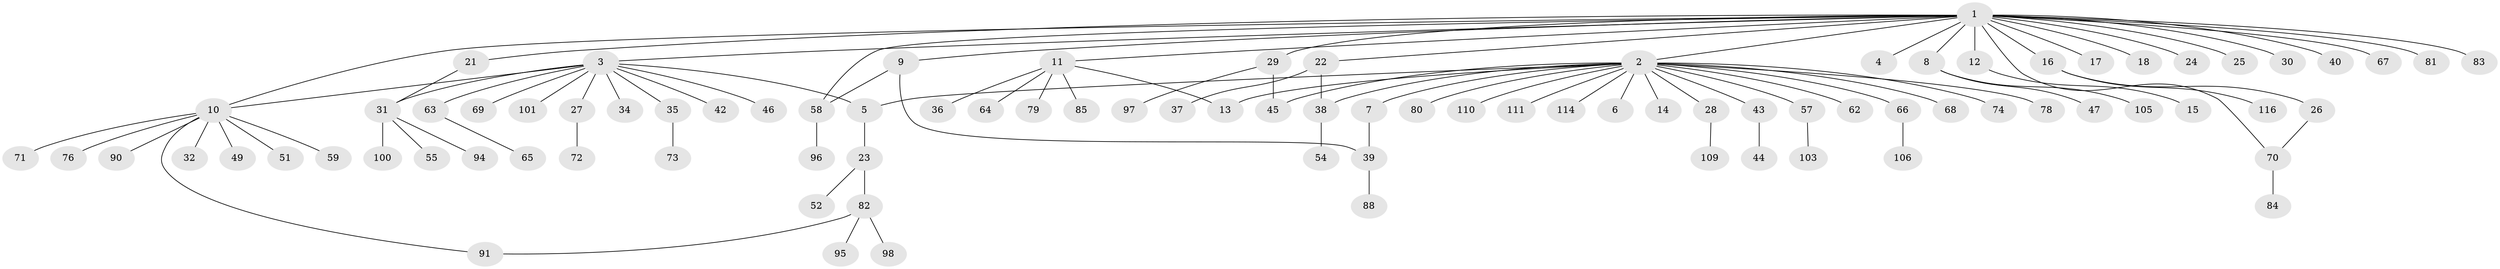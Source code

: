 // Generated by graph-tools (version 1.1) at 2025/51/02/27/25 19:51:54]
// undirected, 91 vertices, 100 edges
graph export_dot {
graph [start="1"]
  node [color=gray90,style=filled];
  1 [super="+48"];
  2 [super="+61"];
  3 [super="+19"];
  4;
  5 [super="+60"];
  6;
  7;
  8;
  9 [super="+107"];
  10 [super="+20"];
  11 [super="+113"];
  12;
  13;
  14;
  15;
  16;
  17;
  18 [super="+75"];
  21;
  22 [super="+108"];
  23 [super="+93"];
  24;
  25;
  26;
  27;
  28 [super="+56"];
  29 [super="+33"];
  30;
  31 [super="+53"];
  32;
  34;
  35;
  36;
  37;
  38 [super="+50"];
  39 [super="+41"];
  40;
  42;
  43;
  44 [super="+89"];
  45;
  46;
  47;
  49;
  51;
  52;
  54;
  55;
  57;
  58 [super="+86"];
  59;
  62;
  63;
  64;
  65;
  66;
  67;
  68;
  69 [super="+92"];
  70;
  71;
  72 [super="+77"];
  73;
  74;
  76;
  78;
  79;
  80;
  81;
  82 [super="+104"];
  83;
  84 [super="+115"];
  85 [super="+87"];
  88;
  90;
  91 [super="+99"];
  94;
  95 [super="+112"];
  96;
  97;
  98;
  100 [super="+102"];
  101;
  103;
  105;
  106;
  109;
  110;
  111;
  114;
  116;
  1 -- 2;
  1 -- 3;
  1 -- 4;
  1 -- 8;
  1 -- 9;
  1 -- 10;
  1 -- 11;
  1 -- 12;
  1 -- 16;
  1 -- 17;
  1 -- 18;
  1 -- 21;
  1 -- 22;
  1 -- 24;
  1 -- 25;
  1 -- 29;
  1 -- 30;
  1 -- 40;
  1 -- 58;
  1 -- 67;
  1 -- 70;
  1 -- 81;
  1 -- 83;
  2 -- 5;
  2 -- 6;
  2 -- 7;
  2 -- 13;
  2 -- 14;
  2 -- 28;
  2 -- 43;
  2 -- 45;
  2 -- 57;
  2 -- 62;
  2 -- 66;
  2 -- 68;
  2 -- 74;
  2 -- 78;
  2 -- 80;
  2 -- 110;
  2 -- 111;
  2 -- 114;
  2 -- 38;
  3 -- 5;
  3 -- 27;
  3 -- 34;
  3 -- 42;
  3 -- 69;
  3 -- 35;
  3 -- 101;
  3 -- 10;
  3 -- 63;
  3 -- 46;
  3 -- 31;
  5 -- 23;
  7 -- 39;
  8 -- 47;
  8 -- 105;
  9 -- 39;
  9 -- 58;
  10 -- 32;
  10 -- 59;
  10 -- 71;
  10 -- 90;
  10 -- 49;
  10 -- 51;
  10 -- 91;
  10 -- 76;
  11 -- 13;
  11 -- 36;
  11 -- 64;
  11 -- 79;
  11 -- 85;
  12 -- 15;
  16 -- 26;
  16 -- 116;
  21 -- 31;
  22 -- 37;
  22 -- 38;
  23 -- 52;
  23 -- 82;
  26 -- 70;
  27 -- 72;
  28 -- 109;
  29 -- 97;
  29 -- 45;
  31 -- 55;
  31 -- 94;
  31 -- 100;
  35 -- 73;
  38 -- 54;
  39 -- 88;
  43 -- 44;
  57 -- 103;
  58 -- 96;
  63 -- 65;
  66 -- 106;
  70 -- 84;
  82 -- 95;
  82 -- 98;
  82 -- 91;
}
